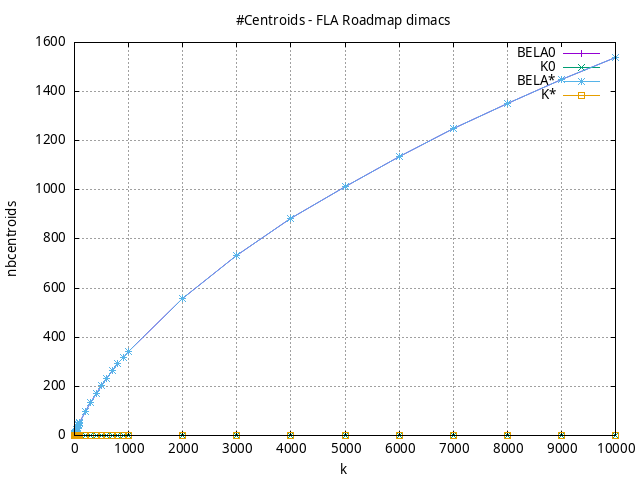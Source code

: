 #!/usr/bin/gnuplot
# -*- coding: utf-8 -*-
#
# results/roadmap/dimacs/FLA/USA-road-d.FLA.mixed.nbcentroids.gnuplot
#
# Started on 01/09/2024 14:43:51
# Author: Carlos Linares López
set grid
set xlabel "k"
set ylabel "nbcentroids"

set title "#Centroids - FLA Roadmap dimacs"

set terminal png enhanced font "Ariel,10"
set output 'USA-road-d.FLA.mixed.nbcentroids.png'

plot "-" title "BELA0"      with linesp, "-" title "K0"      with linesp, "-" title "BELA*"      with linesp, "-" title "K*"      with linesp

	1 1.0
	2 1.44
	3 2.27
	4 2.73
	5 3.6
	6 4.03
	7 4.86
	8 5.26
	9 6.14
	10 6.58
	20 12.48
	30 18.18
	40 23.49
	50 28.92
	60 34.23
	70 39.29
	80 44.33
	90 49.25
	100 54.05
	200 97.15
	300 135.35
	400 170.38
	500 203.1
	600 233.9
	700 262.9
	800 291.17
	900 317.7
	1000 342.57
	2000 557.76
	3000 731.67
	4000 881.63
	5000 1015.34
	6000 1136.41
	7000 1248.23
	8000 1350.37
	9000 1448.13
	10000 1538.73
end
	1 0.0
	2 0.0
	3 0.0
	4 0.0
	5 0.0
	6 0.0
	7 0.0
	8 0.0
	9 0.0
	10 0.0
	20 0.0
	30 0.0
	40 0.0
	50 0.0
	60 0.0
	70 0.0
	80 0.0
	90 0.0
	100 0.0
	200 0.0
	300 0.0
	400 0.0
	500 0.0
	600 0.0
	700 0.0
	800 0.0
	900 0.0
	1000 0.0
	2000 0.0
	3000 0.0
	4000 0.0
	5000 0.0
	6000 0.0
	7000 0.0
	8000 0.0
	9000 0.0
	10000 0.0
end
	1 1.0
	2 1.44
	3 2.27
	4 2.73
	5 3.6
	6 4.03
	7 4.86
	8 5.26
	9 6.14
	10 6.58
	20 12.48
	30 18.18
	40 23.51
	50 28.93
	60 34.25
	70 39.31
	80 44.36
	90 49.28
	100 54.06
	200 97.14
	300 135.36
	400 170.39
	500 203.11
	600 233.92
	700 262.93
	800 291.21
	900 317.74
	1000 342.55
	2000 557.79
	3000 731.71
	4000 881.61
	5000 1015.02
	6000 1136.11
	7000 1247.9
	8000 1350.1
	9000 1447.61
	10000 1538.27
end
	1 0.0
	2 0.0
	3 0.0
	4 0.0
	5 0.0
	6 0.0
	7 0.0
	8 0.0
	9 0.0
	10 0.0
	20 0.0
	30 0.0
	40 0.0
	50 0.0
	60 0.0
	70 0.0
	80 0.0
	90 0.0
	100 0.0
	200 0.0
	300 0.0
	400 0.0
	500 0.0
	600 0.0
	700 0.0
	800 0.0
	900 0.0
	1000 0.0
	2000 0.0
	3000 0.0
	4000 0.0
	5000 0.0
	6000 0.0
	7000 0.0
	8000 0.0
	9000 0.0
	10000 0.0
end
